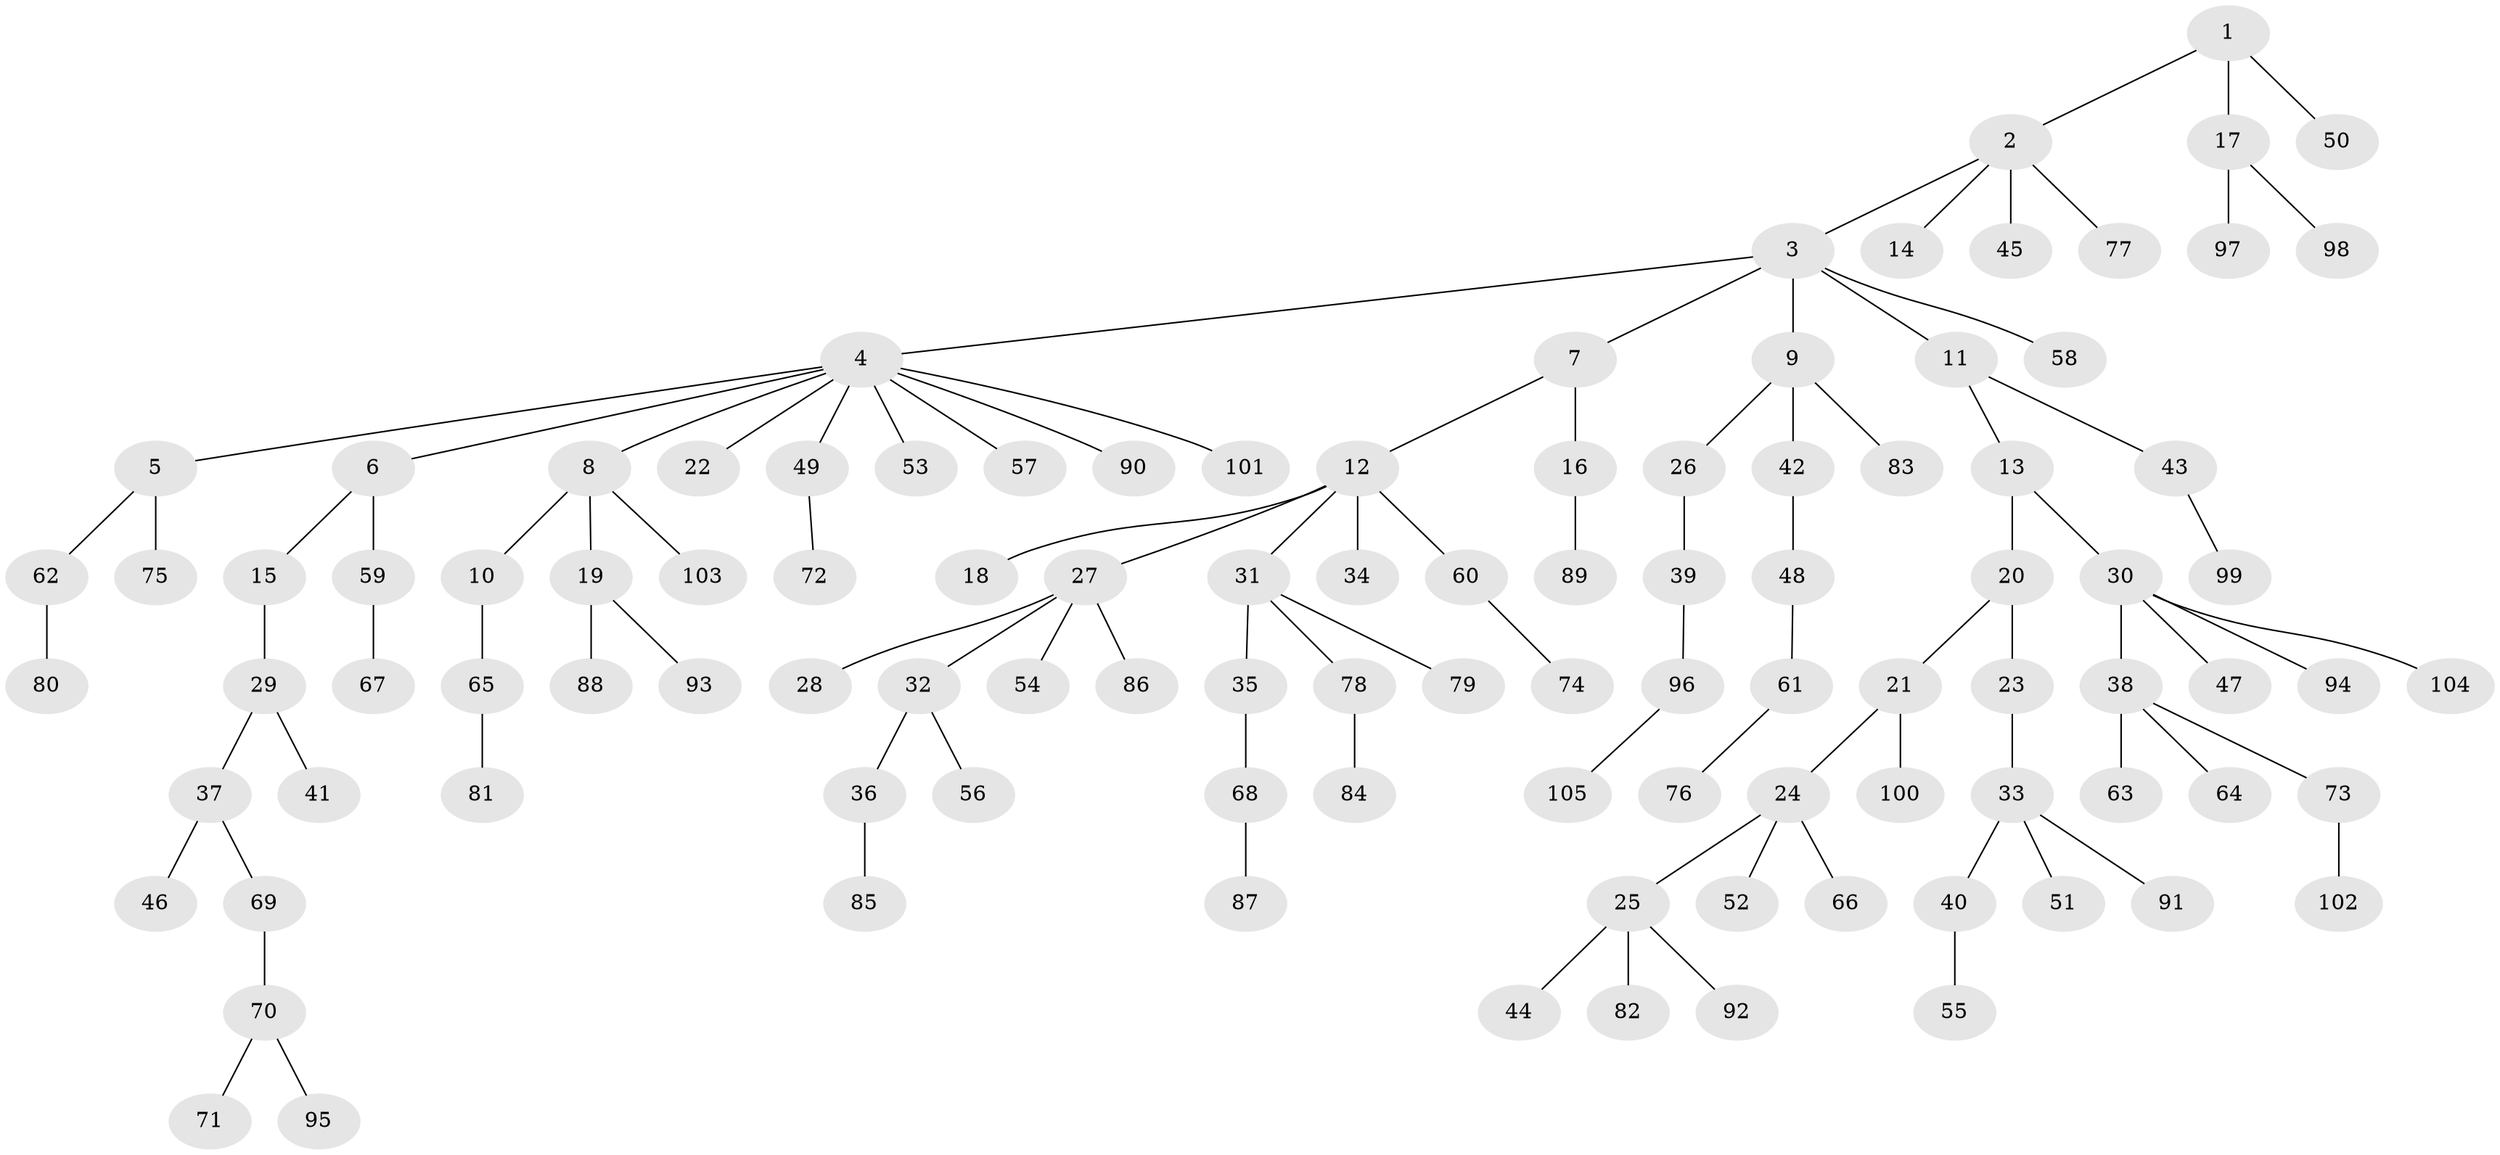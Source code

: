 // Generated by graph-tools (version 1.1) at 2025/11/02/27/25 16:11:27]
// undirected, 105 vertices, 104 edges
graph export_dot {
graph [start="1"]
  node [color=gray90,style=filled];
  1;
  2;
  3;
  4;
  5;
  6;
  7;
  8;
  9;
  10;
  11;
  12;
  13;
  14;
  15;
  16;
  17;
  18;
  19;
  20;
  21;
  22;
  23;
  24;
  25;
  26;
  27;
  28;
  29;
  30;
  31;
  32;
  33;
  34;
  35;
  36;
  37;
  38;
  39;
  40;
  41;
  42;
  43;
  44;
  45;
  46;
  47;
  48;
  49;
  50;
  51;
  52;
  53;
  54;
  55;
  56;
  57;
  58;
  59;
  60;
  61;
  62;
  63;
  64;
  65;
  66;
  67;
  68;
  69;
  70;
  71;
  72;
  73;
  74;
  75;
  76;
  77;
  78;
  79;
  80;
  81;
  82;
  83;
  84;
  85;
  86;
  87;
  88;
  89;
  90;
  91;
  92;
  93;
  94;
  95;
  96;
  97;
  98;
  99;
  100;
  101;
  102;
  103;
  104;
  105;
  1 -- 2;
  1 -- 17;
  1 -- 50;
  2 -- 3;
  2 -- 14;
  2 -- 45;
  2 -- 77;
  3 -- 4;
  3 -- 7;
  3 -- 9;
  3 -- 11;
  3 -- 58;
  4 -- 5;
  4 -- 6;
  4 -- 8;
  4 -- 22;
  4 -- 49;
  4 -- 53;
  4 -- 57;
  4 -- 90;
  4 -- 101;
  5 -- 62;
  5 -- 75;
  6 -- 15;
  6 -- 59;
  7 -- 12;
  7 -- 16;
  8 -- 10;
  8 -- 19;
  8 -- 103;
  9 -- 26;
  9 -- 42;
  9 -- 83;
  10 -- 65;
  11 -- 13;
  11 -- 43;
  12 -- 18;
  12 -- 27;
  12 -- 31;
  12 -- 34;
  12 -- 60;
  13 -- 20;
  13 -- 30;
  15 -- 29;
  16 -- 89;
  17 -- 97;
  17 -- 98;
  19 -- 88;
  19 -- 93;
  20 -- 21;
  20 -- 23;
  21 -- 24;
  21 -- 100;
  23 -- 33;
  24 -- 25;
  24 -- 52;
  24 -- 66;
  25 -- 44;
  25 -- 82;
  25 -- 92;
  26 -- 39;
  27 -- 28;
  27 -- 32;
  27 -- 54;
  27 -- 86;
  29 -- 37;
  29 -- 41;
  30 -- 38;
  30 -- 47;
  30 -- 94;
  30 -- 104;
  31 -- 35;
  31 -- 78;
  31 -- 79;
  32 -- 36;
  32 -- 56;
  33 -- 40;
  33 -- 51;
  33 -- 91;
  35 -- 68;
  36 -- 85;
  37 -- 46;
  37 -- 69;
  38 -- 63;
  38 -- 64;
  38 -- 73;
  39 -- 96;
  40 -- 55;
  42 -- 48;
  43 -- 99;
  48 -- 61;
  49 -- 72;
  59 -- 67;
  60 -- 74;
  61 -- 76;
  62 -- 80;
  65 -- 81;
  68 -- 87;
  69 -- 70;
  70 -- 71;
  70 -- 95;
  73 -- 102;
  78 -- 84;
  96 -- 105;
}
